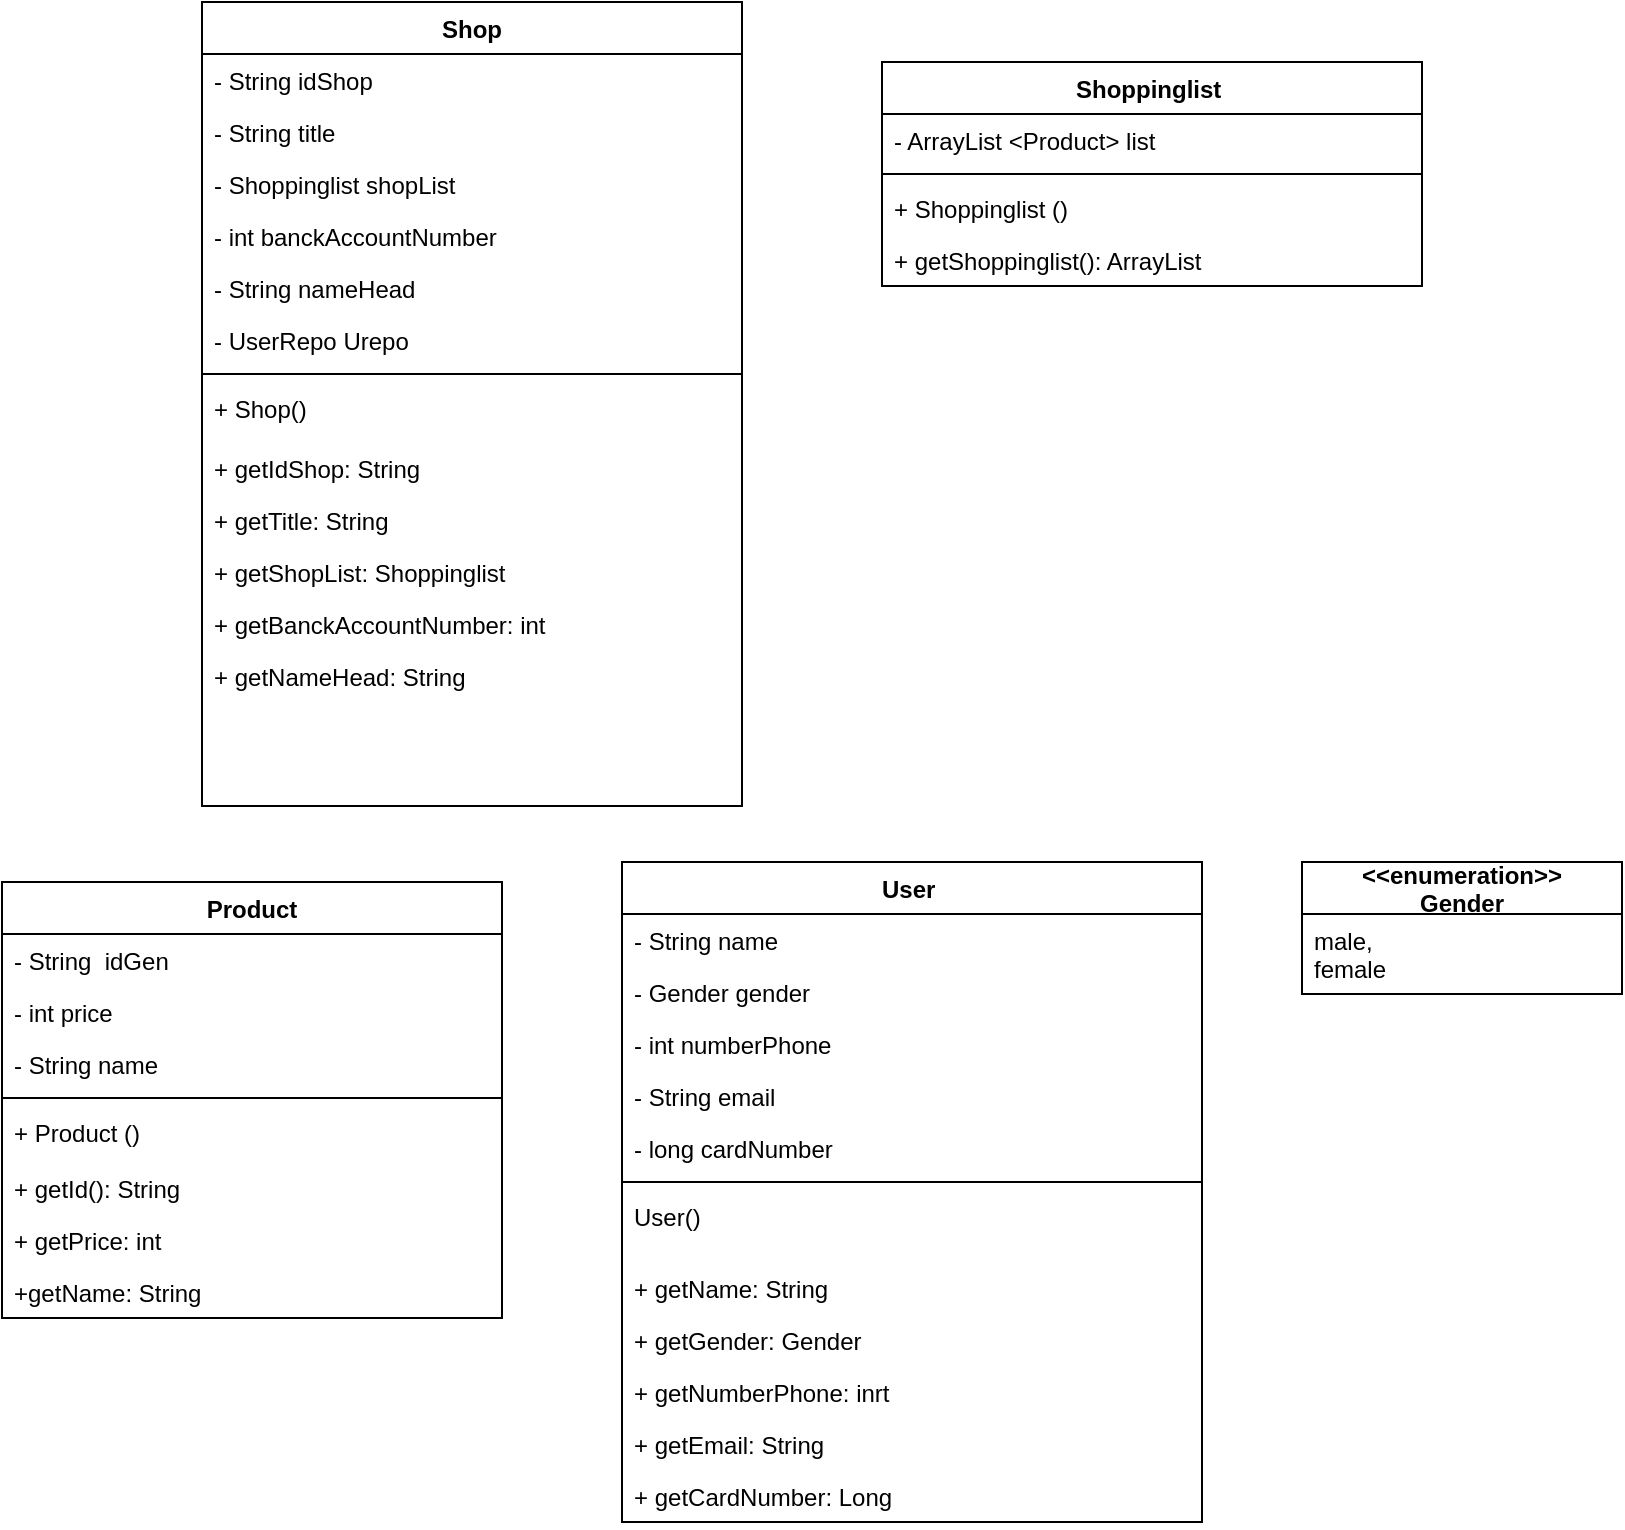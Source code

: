 <mxfile version="20.8.11" type="device"><diagram id="dZuxcjIuFa0xDQR2T8Gv" name="Страница 1"><mxGraphModel dx="867" dy="1677" grid="1" gridSize="10" guides="0" tooltips="1" connect="1" arrows="1" fold="1" page="1" pageScale="1" pageWidth="827" pageHeight="1169" math="0" shadow="0"><root><mxCell id="0"/><mxCell id="1" parent="0"/><mxCell id="eRBNYgqadwL9loAnBMTg-1" value="Product" style="swimlane;fontStyle=1;align=center;verticalAlign=top;childLayout=stackLayout;horizontal=1;startSize=26;horizontalStack=0;resizeParent=1;resizeParentMax=0;resizeLast=0;collapsible=1;marginBottom=0;" parent="1" vertex="1"><mxGeometry x="240" y="260" width="250" height="218" as="geometry"/></mxCell><mxCell id="eRBNYgqadwL9loAnBMTg-2" value="- String  idGen" style="text;strokeColor=none;fillColor=none;align=left;verticalAlign=top;spacingLeft=4;spacingRight=4;overflow=hidden;rotatable=0;points=[[0,0.5],[1,0.5]];portConstraint=eastwest;" parent="eRBNYgqadwL9loAnBMTg-1" vertex="1"><mxGeometry y="26" width="250" height="26" as="geometry"/></mxCell><mxCell id="eRBNYgqadwL9loAnBMTg-5" value="- int price " style="text;strokeColor=none;fillColor=none;align=left;verticalAlign=top;spacingLeft=4;spacingRight=4;overflow=hidden;rotatable=0;points=[[0,0.5],[1,0.5]];portConstraint=eastwest;" parent="eRBNYgqadwL9loAnBMTg-1" vertex="1"><mxGeometry y="52" width="250" height="26" as="geometry"/></mxCell><mxCell id="eRBNYgqadwL9loAnBMTg-8" value="- String name" style="text;strokeColor=none;fillColor=none;align=left;verticalAlign=top;spacingLeft=4;spacingRight=4;overflow=hidden;rotatable=0;points=[[0,0.5],[1,0.5]];portConstraint=eastwest;" parent="eRBNYgqadwL9loAnBMTg-1" vertex="1"><mxGeometry y="78" width="250" height="26" as="geometry"/></mxCell><mxCell id="eRBNYgqadwL9loAnBMTg-3" value="" style="line;strokeWidth=1;fillColor=none;align=left;verticalAlign=middle;spacingTop=-1;spacingLeft=3;spacingRight=3;rotatable=0;labelPosition=right;points=[];portConstraint=eastwest;strokeColor=inherit;" parent="eRBNYgqadwL9loAnBMTg-1" vertex="1"><mxGeometry y="104" width="250" height="8" as="geometry"/></mxCell><mxCell id="eRBNYgqadwL9loAnBMTg-4" value="+ Product ()&#10; " style="text;strokeColor=none;fillColor=none;align=left;verticalAlign=top;spacingLeft=4;spacingRight=4;overflow=hidden;rotatable=0;points=[[0,0.5],[1,0.5]];portConstraint=eastwest;" parent="eRBNYgqadwL9loAnBMTg-1" vertex="1"><mxGeometry y="112" width="250" height="28" as="geometry"/></mxCell><mxCell id="eRBNYgqadwL9loAnBMTg-7" value="+ getId(): String  " style="text;strokeColor=none;fillColor=none;align=left;verticalAlign=top;spacingLeft=4;spacingRight=4;overflow=hidden;rotatable=0;points=[[0,0.5],[1,0.5]];portConstraint=eastwest;" parent="eRBNYgqadwL9loAnBMTg-1" vertex="1"><mxGeometry y="140" width="250" height="26" as="geometry"/></mxCell><mxCell id="eRBNYgqadwL9loAnBMTg-6" value="+ getPrice: int  " style="text;strokeColor=none;fillColor=none;align=left;verticalAlign=top;spacingLeft=4;spacingRight=4;overflow=hidden;rotatable=0;points=[[0,0.5],[1,0.5]];portConstraint=eastwest;" parent="eRBNYgqadwL9loAnBMTg-1" vertex="1"><mxGeometry y="166" width="250" height="26" as="geometry"/></mxCell><mxCell id="eRBNYgqadwL9loAnBMTg-9" value="+getName: String " style="text;strokeColor=none;fillColor=none;align=left;verticalAlign=top;spacingLeft=4;spacingRight=4;overflow=hidden;rotatable=0;points=[[0,0.5],[1,0.5]];portConstraint=eastwest;" parent="eRBNYgqadwL9loAnBMTg-1" vertex="1"><mxGeometry y="192" width="250" height="26" as="geometry"/></mxCell><mxCell id="eRBNYgqadwL9loAnBMTg-10" value="User " style="swimlane;fontStyle=1;align=center;verticalAlign=top;childLayout=stackLayout;horizontal=1;startSize=26;horizontalStack=0;resizeParent=1;resizeParentMax=0;resizeLast=0;collapsible=1;marginBottom=0;" parent="1" vertex="1"><mxGeometry x="550" y="250" width="290" height="330" as="geometry"/></mxCell><mxCell id="eRBNYgqadwL9loAnBMTg-11" value="- String name" style="text;strokeColor=none;fillColor=none;align=left;verticalAlign=top;spacingLeft=4;spacingRight=4;overflow=hidden;rotatable=0;points=[[0,0.5],[1,0.5]];portConstraint=eastwest;" parent="eRBNYgqadwL9loAnBMTg-10" vertex="1"><mxGeometry y="26" width="290" height="26" as="geometry"/></mxCell><mxCell id="eRBNYgqadwL9loAnBMTg-18" value="- Gender gender  " style="text;strokeColor=none;fillColor=none;align=left;verticalAlign=top;spacingLeft=4;spacingRight=4;overflow=hidden;rotatable=0;points=[[0,0.5],[1,0.5]];portConstraint=eastwest;" parent="eRBNYgqadwL9loAnBMTg-10" vertex="1"><mxGeometry y="52" width="290" height="26" as="geometry"/></mxCell><mxCell id="eRBNYgqadwL9loAnBMTg-16" value="- int numberPhone" style="text;strokeColor=none;fillColor=none;align=left;verticalAlign=top;spacingLeft=4;spacingRight=4;overflow=hidden;rotatable=0;points=[[0,0.5],[1,0.5]];portConstraint=eastwest;" parent="eRBNYgqadwL9loAnBMTg-10" vertex="1"><mxGeometry y="78" width="290" height="26" as="geometry"/></mxCell><mxCell id="eRBNYgqadwL9loAnBMTg-15" value="- String email" style="text;strokeColor=none;fillColor=none;align=left;verticalAlign=top;spacingLeft=4;spacingRight=4;overflow=hidden;rotatable=0;points=[[0,0.5],[1,0.5]];portConstraint=eastwest;" parent="eRBNYgqadwL9loAnBMTg-10" vertex="1"><mxGeometry y="104" width="290" height="26" as="geometry"/></mxCell><mxCell id="eRBNYgqadwL9loAnBMTg-14" value="- long cardNumber" style="text;strokeColor=none;fillColor=none;align=left;verticalAlign=top;spacingLeft=4;spacingRight=4;overflow=hidden;rotatable=0;points=[[0,0.5],[1,0.5]];portConstraint=eastwest;" parent="eRBNYgqadwL9loAnBMTg-10" vertex="1"><mxGeometry y="130" width="290" height="26" as="geometry"/></mxCell><mxCell id="eRBNYgqadwL9loAnBMTg-12" value="" style="line;strokeWidth=1;fillColor=none;align=left;verticalAlign=middle;spacingTop=-1;spacingLeft=3;spacingRight=3;rotatable=0;labelPosition=right;points=[];portConstraint=eastwest;strokeColor=inherit;" parent="eRBNYgqadwL9loAnBMTg-10" vertex="1"><mxGeometry y="156" width="290" height="8" as="geometry"/></mxCell><mxCell id="JYxtGgaPvLkRdCj8b7Ym-2" value="User()&#10; &#10; " style="text;strokeColor=none;fillColor=none;align=left;verticalAlign=top;spacingLeft=4;spacingRight=4;overflow=hidden;rotatable=0;points=[[0,0.5],[1,0.5]];portConstraint=eastwest;" vertex="1" parent="eRBNYgqadwL9loAnBMTg-10"><mxGeometry y="164" width="290" height="36" as="geometry"/></mxCell><mxCell id="eRBNYgqadwL9loAnBMTg-13" value="+ getName: String " style="text;strokeColor=none;fillColor=none;align=left;verticalAlign=top;spacingLeft=4;spacingRight=4;overflow=hidden;rotatable=0;points=[[0,0.5],[1,0.5]];portConstraint=eastwest;" parent="eRBNYgqadwL9loAnBMTg-10" vertex="1"><mxGeometry y="200" width="290" height="26" as="geometry"/></mxCell><mxCell id="eRBNYgqadwL9loAnBMTg-29" value="+ getGender: Gender" style="text;strokeColor=none;fillColor=none;align=left;verticalAlign=top;spacingLeft=4;spacingRight=4;overflow=hidden;rotatable=0;points=[[0,0.5],[1,0.5]];portConstraint=eastwest;" parent="eRBNYgqadwL9loAnBMTg-10" vertex="1"><mxGeometry y="226" width="290" height="26" as="geometry"/></mxCell><mxCell id="eRBNYgqadwL9loAnBMTg-28" value="+ getNumberPhone: inrt" style="text;strokeColor=none;fillColor=none;align=left;verticalAlign=top;spacingLeft=4;spacingRight=4;overflow=hidden;rotatable=0;points=[[0,0.5],[1,0.5]];portConstraint=eastwest;" parent="eRBNYgqadwL9loAnBMTg-10" vertex="1"><mxGeometry y="252" width="290" height="26" as="geometry"/></mxCell><mxCell id="eRBNYgqadwL9loAnBMTg-27" value="+ getEmail: String" style="text;strokeColor=none;fillColor=none;align=left;verticalAlign=top;spacingLeft=4;spacingRight=4;overflow=hidden;rotatable=0;points=[[0,0.5],[1,0.5]];portConstraint=eastwest;" parent="eRBNYgqadwL9loAnBMTg-10" vertex="1"><mxGeometry y="278" width="290" height="26" as="geometry"/></mxCell><mxCell id="eRBNYgqadwL9loAnBMTg-26" value="+ getCardNumber: Long" style="text;strokeColor=none;fillColor=none;align=left;verticalAlign=top;spacingLeft=4;spacingRight=4;overflow=hidden;rotatable=0;points=[[0,0.5],[1,0.5]];portConstraint=eastwest;" parent="eRBNYgqadwL9loAnBMTg-10" vertex="1"><mxGeometry y="304" width="290" height="26" as="geometry"/></mxCell><mxCell id="eRBNYgqadwL9loAnBMTg-19" value="&lt;&lt;enumeration&gt;&gt;&#10;Gender" style="swimlane;fontStyle=1;align=center;verticalAlign=middle;childLayout=stackLayout;horizontal=1;startSize=26;horizontalStack=0;resizeParent=1;resizeParentMax=0;resizeLast=0;collapsible=1;marginBottom=0;" parent="1" vertex="1"><mxGeometry x="890" y="250" width="160" height="66" as="geometry"/></mxCell><mxCell id="eRBNYgqadwL9loAnBMTg-20" value="male,&#10;female" style="text;strokeColor=none;fillColor=none;align=left;verticalAlign=top;spacingLeft=4;spacingRight=4;overflow=hidden;rotatable=0;points=[[0,0.5],[1,0.5]];portConstraint=eastwest;" parent="eRBNYgqadwL9loAnBMTg-19" vertex="1"><mxGeometry y="26" width="160" height="40" as="geometry"/></mxCell><mxCell id="ddrdwIzDfSGzueLS6Z7f-1" value="Shop" style="swimlane;fontStyle=1;align=center;verticalAlign=top;childLayout=stackLayout;horizontal=1;startSize=26;horizontalStack=0;resizeParent=1;resizeParentMax=0;resizeLast=0;collapsible=1;marginBottom=0;" parent="1" vertex="1"><mxGeometry x="340" y="-180" width="270" height="402" as="geometry"/></mxCell><mxCell id="ddrdwIzDfSGzueLS6Z7f-2" value="- String idShop " style="text;strokeColor=none;fillColor=none;align=left;verticalAlign=top;spacingLeft=4;spacingRight=4;overflow=hidden;rotatable=0;points=[[0,0.5],[1,0.5]];portConstraint=eastwest;" parent="ddrdwIzDfSGzueLS6Z7f-1" vertex="1"><mxGeometry y="26" width="270" height="26" as="geometry"/></mxCell><mxCell id="ddrdwIzDfSGzueLS6Z7f-8" value="- String title" style="text;strokeColor=none;fillColor=none;align=left;verticalAlign=top;spacingLeft=4;spacingRight=4;overflow=hidden;rotatable=0;points=[[0,0.5],[1,0.5]];portConstraint=eastwest;" parent="ddrdwIzDfSGzueLS6Z7f-1" vertex="1"><mxGeometry y="52" width="270" height="26" as="geometry"/></mxCell><mxCell id="ddrdwIzDfSGzueLS6Z7f-7" value="- Shoppinglist shopList " style="text;strokeColor=none;fillColor=none;align=left;verticalAlign=top;spacingLeft=4;spacingRight=4;overflow=hidden;rotatable=0;points=[[0,0.5],[1,0.5]];portConstraint=eastwest;" parent="ddrdwIzDfSGzueLS6Z7f-1" vertex="1"><mxGeometry y="78" width="270" height="26" as="geometry"/></mxCell><mxCell id="ddrdwIzDfSGzueLS6Z7f-5" value="- int banckAccountNumber" style="text;strokeColor=none;fillColor=none;align=left;verticalAlign=top;spacingLeft=4;spacingRight=4;overflow=hidden;rotatable=0;points=[[0,0.5],[1,0.5]];portConstraint=eastwest;" parent="ddrdwIzDfSGzueLS6Z7f-1" vertex="1"><mxGeometry y="104" width="270" height="26" as="geometry"/></mxCell><mxCell id="ddrdwIzDfSGzueLS6Z7f-11" value="- String nameHead" style="text;strokeColor=none;fillColor=none;align=left;verticalAlign=top;spacingLeft=4;spacingRight=4;overflow=hidden;rotatable=0;points=[[0,0.5],[1,0.5]];portConstraint=eastwest;" parent="ddrdwIzDfSGzueLS6Z7f-1" vertex="1"><mxGeometry y="130" width="270" height="26" as="geometry"/></mxCell><mxCell id="JYxtGgaPvLkRdCj8b7Ym-5" value="- UserRepo Urepo" style="text;strokeColor=none;fillColor=none;align=left;verticalAlign=top;spacingLeft=4;spacingRight=4;overflow=hidden;rotatable=0;points=[[0,0.5],[1,0.5]];portConstraint=eastwest;" vertex="1" parent="ddrdwIzDfSGzueLS6Z7f-1"><mxGeometry y="156" width="270" height="26" as="geometry"/></mxCell><mxCell id="ddrdwIzDfSGzueLS6Z7f-3" value="" style="line;strokeWidth=1;fillColor=none;align=left;verticalAlign=middle;spacingTop=-1;spacingLeft=3;spacingRight=3;rotatable=0;labelPosition=right;points=[];portConstraint=eastwest;strokeColor=inherit;" parent="ddrdwIzDfSGzueLS6Z7f-1" vertex="1"><mxGeometry y="182" width="270" height="8" as="geometry"/></mxCell><mxCell id="JYxtGgaPvLkRdCj8b7Ym-1" value="+ Shop()&#10;" style="text;strokeColor=none;fillColor=none;align=left;verticalAlign=top;spacingLeft=4;spacingRight=4;overflow=hidden;rotatable=0;points=[[0,0.5],[1,0.5]];portConstraint=eastwest;" vertex="1" parent="ddrdwIzDfSGzueLS6Z7f-1"><mxGeometry y="190" width="270" height="30" as="geometry"/></mxCell><mxCell id="ddrdwIzDfSGzueLS6Z7f-4" value="+ getIdShop: String" style="text;strokeColor=none;fillColor=none;align=left;verticalAlign=top;spacingLeft=4;spacingRight=4;overflow=hidden;rotatable=0;points=[[0,0.5],[1,0.5]];portConstraint=eastwest;" parent="ddrdwIzDfSGzueLS6Z7f-1" vertex="1"><mxGeometry y="220" width="270" height="26" as="geometry"/></mxCell><mxCell id="ddrdwIzDfSGzueLS6Z7f-17" value="+ getTitle: String " style="text;strokeColor=none;fillColor=none;align=left;verticalAlign=top;spacingLeft=4;spacingRight=4;overflow=hidden;rotatable=0;points=[[0,0.5],[1,0.5]];portConstraint=eastwest;" parent="ddrdwIzDfSGzueLS6Z7f-1" vertex="1"><mxGeometry y="246" width="270" height="26" as="geometry"/></mxCell><mxCell id="ddrdwIzDfSGzueLS6Z7f-16" value="+ getShopList: Shoppinglist &#10; " style="text;strokeColor=none;fillColor=none;align=left;verticalAlign=top;spacingLeft=4;spacingRight=4;overflow=hidden;rotatable=0;points=[[0,0.5],[1,0.5]];portConstraint=eastwest;" parent="ddrdwIzDfSGzueLS6Z7f-1" vertex="1"><mxGeometry y="272" width="270" height="26" as="geometry"/></mxCell><mxCell id="ddrdwIzDfSGzueLS6Z7f-15" value="+ getBanckAccountNumber: int " style="text;strokeColor=none;fillColor=none;align=left;verticalAlign=top;spacingLeft=4;spacingRight=4;overflow=hidden;rotatable=0;points=[[0,0.5],[1,0.5]];portConstraint=eastwest;" parent="ddrdwIzDfSGzueLS6Z7f-1" vertex="1"><mxGeometry y="298" width="270" height="26" as="geometry"/></mxCell><mxCell id="ddrdwIzDfSGzueLS6Z7f-14" value="+ getNameHead: String" style="text;strokeColor=none;fillColor=none;align=left;verticalAlign=top;spacingLeft=4;spacingRight=4;overflow=hidden;rotatable=0;points=[[0,0.5],[1,0.5]];portConstraint=eastwest;" parent="ddrdwIzDfSGzueLS6Z7f-1" vertex="1"><mxGeometry y="324" width="270" height="26" as="geometry"/></mxCell><mxCell id="ddrdwIzDfSGzueLS6Z7f-13" style="text;strokeColor=none;fillColor=none;align=left;verticalAlign=top;spacingLeft=4;spacingRight=4;overflow=hidden;rotatable=0;points=[[0,0.5],[1,0.5]];portConstraint=eastwest;" parent="ddrdwIzDfSGzueLS6Z7f-1" vertex="1"><mxGeometry y="350" width="270" height="26" as="geometry"/></mxCell><mxCell id="ddrdwIzDfSGzueLS6Z7f-12" style="text;strokeColor=none;fillColor=none;align=left;verticalAlign=top;spacingLeft=4;spacingRight=4;overflow=hidden;rotatable=0;points=[[0,0.5],[1,0.5]];portConstraint=eastwest;" parent="ddrdwIzDfSGzueLS6Z7f-1" vertex="1"><mxGeometry y="376" width="270" height="26" as="geometry"/></mxCell><mxCell id="ddrdwIzDfSGzueLS6Z7f-18" value="Shoppinglist " style="swimlane;fontStyle=1;align=center;verticalAlign=top;childLayout=stackLayout;horizontal=1;startSize=26;horizontalStack=0;resizeParent=1;resizeParentMax=0;resizeLast=0;collapsible=1;marginBottom=0;" parent="1" vertex="1"><mxGeometry x="680" y="-150" width="270" height="112" as="geometry"/></mxCell><mxCell id="ddrdwIzDfSGzueLS6Z7f-19" value="- ArrayList &lt;Product&gt; list" style="text;strokeColor=none;fillColor=none;align=left;verticalAlign=top;spacingLeft=4;spacingRight=4;overflow=hidden;rotatable=0;points=[[0,0.5],[1,0.5]];portConstraint=eastwest;" parent="ddrdwIzDfSGzueLS6Z7f-18" vertex="1"><mxGeometry y="26" width="270" height="26" as="geometry"/></mxCell><mxCell id="ddrdwIzDfSGzueLS6Z7f-20" value="" style="line;strokeWidth=1;fillColor=none;align=left;verticalAlign=middle;spacingTop=-1;spacingLeft=3;spacingRight=3;rotatable=0;labelPosition=right;points=[];portConstraint=eastwest;strokeColor=inherit;" parent="ddrdwIzDfSGzueLS6Z7f-18" vertex="1"><mxGeometry y="52" width="270" height="8" as="geometry"/></mxCell><mxCell id="ddrdwIzDfSGzueLS6Z7f-21" value="+ Shoppinglist ()&#10; " style="text;strokeColor=none;fillColor=none;align=left;verticalAlign=top;spacingLeft=4;spacingRight=4;overflow=hidden;rotatable=0;points=[[0,0.5],[1,0.5]];portConstraint=eastwest;" parent="ddrdwIzDfSGzueLS6Z7f-18" vertex="1"><mxGeometry y="60" width="270" height="26" as="geometry"/></mxCell><mxCell id="JYxtGgaPvLkRdCj8b7Ym-4" value="+ getShoppinglist(): ArrayList" style="text;strokeColor=none;fillColor=none;align=left;verticalAlign=top;spacingLeft=4;spacingRight=4;overflow=hidden;rotatable=0;points=[[0,0.5],[1,0.5]];portConstraint=eastwest;" vertex="1" parent="ddrdwIzDfSGzueLS6Z7f-18"><mxGeometry y="86" width="270" height="26" as="geometry"/></mxCell></root></mxGraphModel></diagram></mxfile>